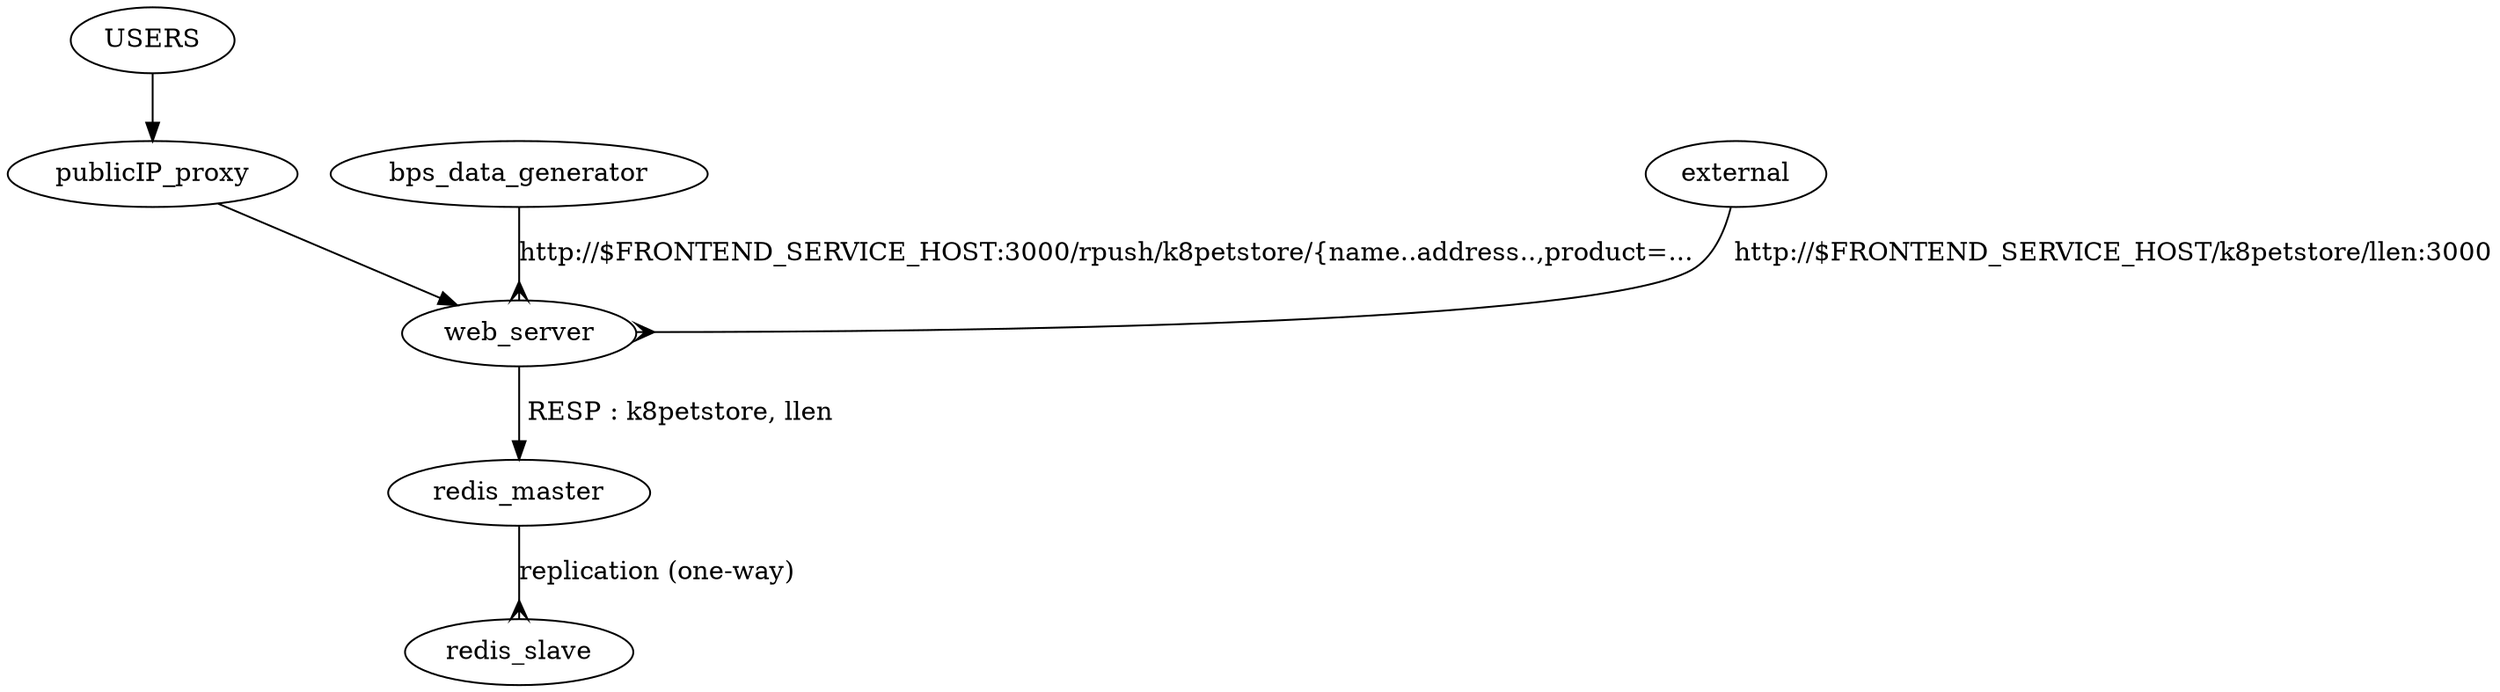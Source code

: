  digraph k8petstore {
          
    USERS -> publicIP_proxy -> web_server;
    bps_data_generator -> web_server [arrowhead = crow, label = "http://$FRONTEND_SERVICE_HOST:3000/rpush/k8petstore/{name..address..,product=..."];
    external -> web_server [arrowhead = crow, label="  http://$FRONTEND_SERVICE_HOST/k8petstore/llen:3000"];
    web_server -> redis_master [label=" RESP : k8petstore, llen"];
    redis_master -> redis_slave [arrowhead = crow] [label="replication (one-way)"];
}
                                            
